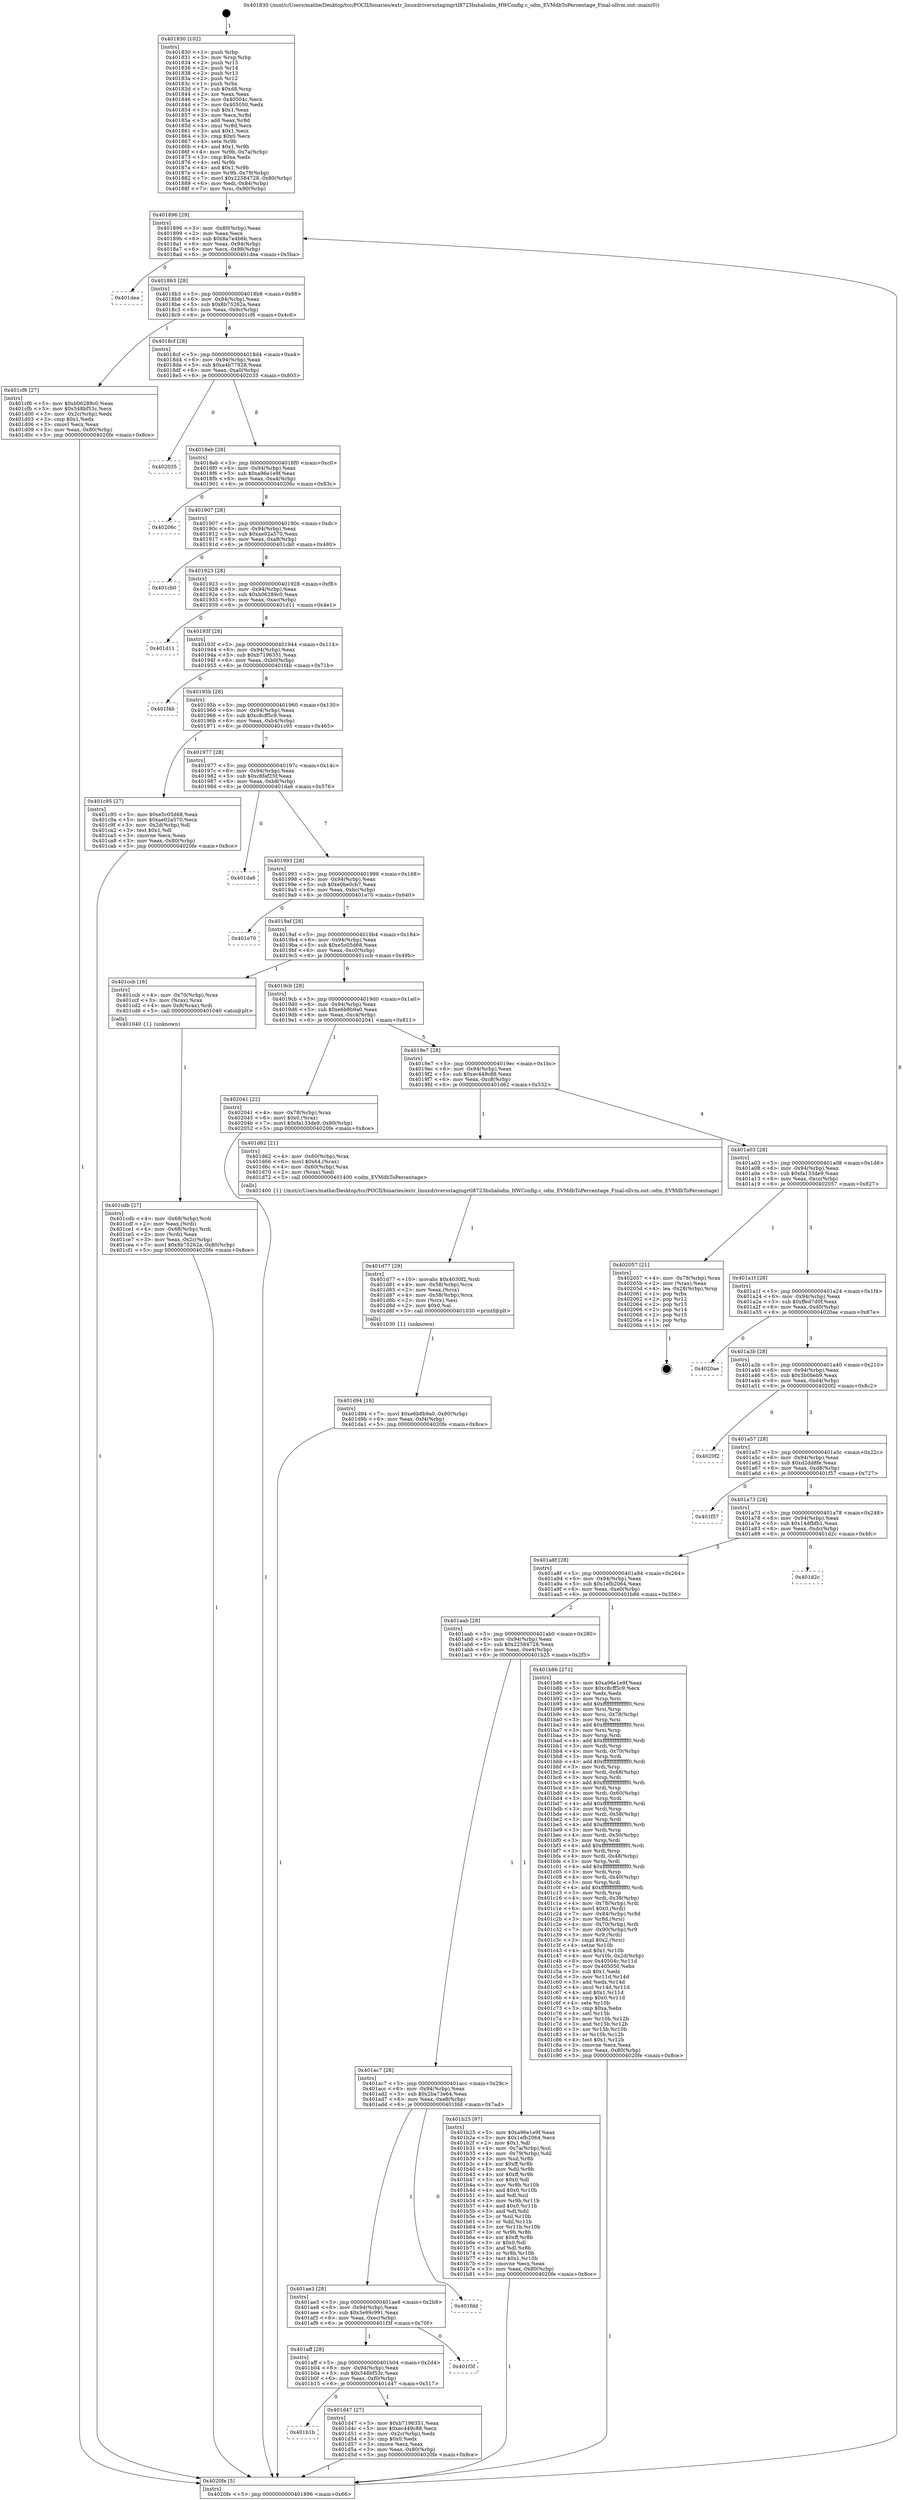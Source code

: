 digraph "0x401830" {
  label = "0x401830 (/mnt/c/Users/mathe/Desktop/tcc/POCII/binaries/extr_linuxdriversstagingrtl8723bshalodm_HWConfig.c_odm_EVMdbToPercentage_Final-ollvm.out::main(0))"
  labelloc = "t"
  node[shape=record]

  Entry [label="",width=0.3,height=0.3,shape=circle,fillcolor=black,style=filled]
  "0x401896" [label="{
     0x401896 [29]\l
     | [instrs]\l
     &nbsp;&nbsp;0x401896 \<+3\>: mov -0x80(%rbp),%eax\l
     &nbsp;&nbsp;0x401899 \<+2\>: mov %eax,%ecx\l
     &nbsp;&nbsp;0x40189b \<+6\>: sub $0x8a7e4b6b,%ecx\l
     &nbsp;&nbsp;0x4018a1 \<+6\>: mov %eax,-0x94(%rbp)\l
     &nbsp;&nbsp;0x4018a7 \<+6\>: mov %ecx,-0x98(%rbp)\l
     &nbsp;&nbsp;0x4018ad \<+6\>: je 0000000000401dea \<main+0x5ba\>\l
  }"]
  "0x401dea" [label="{
     0x401dea\l
  }", style=dashed]
  "0x4018b3" [label="{
     0x4018b3 [28]\l
     | [instrs]\l
     &nbsp;&nbsp;0x4018b3 \<+5\>: jmp 00000000004018b8 \<main+0x88\>\l
     &nbsp;&nbsp;0x4018b8 \<+6\>: mov -0x94(%rbp),%eax\l
     &nbsp;&nbsp;0x4018be \<+5\>: sub $0x8b75262a,%eax\l
     &nbsp;&nbsp;0x4018c3 \<+6\>: mov %eax,-0x9c(%rbp)\l
     &nbsp;&nbsp;0x4018c9 \<+6\>: je 0000000000401cf6 \<main+0x4c6\>\l
  }"]
  Exit [label="",width=0.3,height=0.3,shape=circle,fillcolor=black,style=filled,peripheries=2]
  "0x401cf6" [label="{
     0x401cf6 [27]\l
     | [instrs]\l
     &nbsp;&nbsp;0x401cf6 \<+5\>: mov $0xb06289c0,%eax\l
     &nbsp;&nbsp;0x401cfb \<+5\>: mov $0x548bf53c,%ecx\l
     &nbsp;&nbsp;0x401d00 \<+3\>: mov -0x2c(%rbp),%edx\l
     &nbsp;&nbsp;0x401d03 \<+3\>: cmp $0x1,%edx\l
     &nbsp;&nbsp;0x401d06 \<+3\>: cmovl %ecx,%eax\l
     &nbsp;&nbsp;0x401d09 \<+3\>: mov %eax,-0x80(%rbp)\l
     &nbsp;&nbsp;0x401d0c \<+5\>: jmp 00000000004020fe \<main+0x8ce\>\l
  }"]
  "0x4018cf" [label="{
     0x4018cf [28]\l
     | [instrs]\l
     &nbsp;&nbsp;0x4018cf \<+5\>: jmp 00000000004018d4 \<main+0xa4\>\l
     &nbsp;&nbsp;0x4018d4 \<+6\>: mov -0x94(%rbp),%eax\l
     &nbsp;&nbsp;0x4018da \<+5\>: sub $0xa4b77928,%eax\l
     &nbsp;&nbsp;0x4018df \<+6\>: mov %eax,-0xa0(%rbp)\l
     &nbsp;&nbsp;0x4018e5 \<+6\>: je 0000000000402035 \<main+0x805\>\l
  }"]
  "0x401d94" [label="{
     0x401d94 [18]\l
     | [instrs]\l
     &nbsp;&nbsp;0x401d94 \<+7\>: movl $0xe6b8b9a0,-0x80(%rbp)\l
     &nbsp;&nbsp;0x401d9b \<+6\>: mov %eax,-0xf4(%rbp)\l
     &nbsp;&nbsp;0x401da1 \<+5\>: jmp 00000000004020fe \<main+0x8ce\>\l
  }"]
  "0x402035" [label="{
     0x402035\l
  }", style=dashed]
  "0x4018eb" [label="{
     0x4018eb [28]\l
     | [instrs]\l
     &nbsp;&nbsp;0x4018eb \<+5\>: jmp 00000000004018f0 \<main+0xc0\>\l
     &nbsp;&nbsp;0x4018f0 \<+6\>: mov -0x94(%rbp),%eax\l
     &nbsp;&nbsp;0x4018f6 \<+5\>: sub $0xa96e1e9f,%eax\l
     &nbsp;&nbsp;0x4018fb \<+6\>: mov %eax,-0xa4(%rbp)\l
     &nbsp;&nbsp;0x401901 \<+6\>: je 000000000040206c \<main+0x83c\>\l
  }"]
  "0x401d77" [label="{
     0x401d77 [29]\l
     | [instrs]\l
     &nbsp;&nbsp;0x401d77 \<+10\>: movabs $0x4030f2,%rdi\l
     &nbsp;&nbsp;0x401d81 \<+4\>: mov -0x58(%rbp),%rcx\l
     &nbsp;&nbsp;0x401d85 \<+2\>: mov %eax,(%rcx)\l
     &nbsp;&nbsp;0x401d87 \<+4\>: mov -0x58(%rbp),%rcx\l
     &nbsp;&nbsp;0x401d8b \<+2\>: mov (%rcx),%esi\l
     &nbsp;&nbsp;0x401d8d \<+2\>: mov $0x0,%al\l
     &nbsp;&nbsp;0x401d8f \<+5\>: call 0000000000401030 \<printf@plt\>\l
     | [calls]\l
     &nbsp;&nbsp;0x401030 \{1\} (unknown)\l
  }"]
  "0x40206c" [label="{
     0x40206c\l
  }", style=dashed]
  "0x401907" [label="{
     0x401907 [28]\l
     | [instrs]\l
     &nbsp;&nbsp;0x401907 \<+5\>: jmp 000000000040190c \<main+0xdc\>\l
     &nbsp;&nbsp;0x40190c \<+6\>: mov -0x94(%rbp),%eax\l
     &nbsp;&nbsp;0x401912 \<+5\>: sub $0xae02a570,%eax\l
     &nbsp;&nbsp;0x401917 \<+6\>: mov %eax,-0xa8(%rbp)\l
     &nbsp;&nbsp;0x40191d \<+6\>: je 0000000000401cb0 \<main+0x480\>\l
  }"]
  "0x401b1b" [label="{
     0x401b1b\l
  }", style=dashed]
  "0x401cb0" [label="{
     0x401cb0\l
  }", style=dashed]
  "0x401923" [label="{
     0x401923 [28]\l
     | [instrs]\l
     &nbsp;&nbsp;0x401923 \<+5\>: jmp 0000000000401928 \<main+0xf8\>\l
     &nbsp;&nbsp;0x401928 \<+6\>: mov -0x94(%rbp),%eax\l
     &nbsp;&nbsp;0x40192e \<+5\>: sub $0xb06289c0,%eax\l
     &nbsp;&nbsp;0x401933 \<+6\>: mov %eax,-0xac(%rbp)\l
     &nbsp;&nbsp;0x401939 \<+6\>: je 0000000000401d11 \<main+0x4e1\>\l
  }"]
  "0x401d47" [label="{
     0x401d47 [27]\l
     | [instrs]\l
     &nbsp;&nbsp;0x401d47 \<+5\>: mov $0xb7196351,%eax\l
     &nbsp;&nbsp;0x401d4c \<+5\>: mov $0xec449c88,%ecx\l
     &nbsp;&nbsp;0x401d51 \<+3\>: mov -0x2c(%rbp),%edx\l
     &nbsp;&nbsp;0x401d54 \<+3\>: cmp $0x0,%edx\l
     &nbsp;&nbsp;0x401d57 \<+3\>: cmove %ecx,%eax\l
     &nbsp;&nbsp;0x401d5a \<+3\>: mov %eax,-0x80(%rbp)\l
     &nbsp;&nbsp;0x401d5d \<+5\>: jmp 00000000004020fe \<main+0x8ce\>\l
  }"]
  "0x401d11" [label="{
     0x401d11\l
  }", style=dashed]
  "0x40193f" [label="{
     0x40193f [28]\l
     | [instrs]\l
     &nbsp;&nbsp;0x40193f \<+5\>: jmp 0000000000401944 \<main+0x114\>\l
     &nbsp;&nbsp;0x401944 \<+6\>: mov -0x94(%rbp),%eax\l
     &nbsp;&nbsp;0x40194a \<+5\>: sub $0xb7196351,%eax\l
     &nbsp;&nbsp;0x40194f \<+6\>: mov %eax,-0xb0(%rbp)\l
     &nbsp;&nbsp;0x401955 \<+6\>: je 0000000000401f4b \<main+0x71b\>\l
  }"]
  "0x401aff" [label="{
     0x401aff [28]\l
     | [instrs]\l
     &nbsp;&nbsp;0x401aff \<+5\>: jmp 0000000000401b04 \<main+0x2d4\>\l
     &nbsp;&nbsp;0x401b04 \<+6\>: mov -0x94(%rbp),%eax\l
     &nbsp;&nbsp;0x401b0a \<+5\>: sub $0x548bf53c,%eax\l
     &nbsp;&nbsp;0x401b0f \<+6\>: mov %eax,-0xf0(%rbp)\l
     &nbsp;&nbsp;0x401b15 \<+6\>: je 0000000000401d47 \<main+0x517\>\l
  }"]
  "0x401f4b" [label="{
     0x401f4b\l
  }", style=dashed]
  "0x40195b" [label="{
     0x40195b [28]\l
     | [instrs]\l
     &nbsp;&nbsp;0x40195b \<+5\>: jmp 0000000000401960 \<main+0x130\>\l
     &nbsp;&nbsp;0x401960 \<+6\>: mov -0x94(%rbp),%eax\l
     &nbsp;&nbsp;0x401966 \<+5\>: sub $0xc8cff5c9,%eax\l
     &nbsp;&nbsp;0x40196b \<+6\>: mov %eax,-0xb4(%rbp)\l
     &nbsp;&nbsp;0x401971 \<+6\>: je 0000000000401c95 \<main+0x465\>\l
  }"]
  "0x401f3f" [label="{
     0x401f3f\l
  }", style=dashed]
  "0x401c95" [label="{
     0x401c95 [27]\l
     | [instrs]\l
     &nbsp;&nbsp;0x401c95 \<+5\>: mov $0xe5c05d68,%eax\l
     &nbsp;&nbsp;0x401c9a \<+5\>: mov $0xae02a570,%ecx\l
     &nbsp;&nbsp;0x401c9f \<+3\>: mov -0x2d(%rbp),%dl\l
     &nbsp;&nbsp;0x401ca2 \<+3\>: test $0x1,%dl\l
     &nbsp;&nbsp;0x401ca5 \<+3\>: cmovne %ecx,%eax\l
     &nbsp;&nbsp;0x401ca8 \<+3\>: mov %eax,-0x80(%rbp)\l
     &nbsp;&nbsp;0x401cab \<+5\>: jmp 00000000004020fe \<main+0x8ce\>\l
  }"]
  "0x401977" [label="{
     0x401977 [28]\l
     | [instrs]\l
     &nbsp;&nbsp;0x401977 \<+5\>: jmp 000000000040197c \<main+0x14c\>\l
     &nbsp;&nbsp;0x40197c \<+6\>: mov -0x94(%rbp),%eax\l
     &nbsp;&nbsp;0x401982 \<+5\>: sub $0xc8faf25f,%eax\l
     &nbsp;&nbsp;0x401987 \<+6\>: mov %eax,-0xb8(%rbp)\l
     &nbsp;&nbsp;0x40198d \<+6\>: je 0000000000401da6 \<main+0x576\>\l
  }"]
  "0x401ae3" [label="{
     0x401ae3 [28]\l
     | [instrs]\l
     &nbsp;&nbsp;0x401ae3 \<+5\>: jmp 0000000000401ae8 \<main+0x2b8\>\l
     &nbsp;&nbsp;0x401ae8 \<+6\>: mov -0x94(%rbp),%eax\l
     &nbsp;&nbsp;0x401aee \<+5\>: sub $0x3e99c991,%eax\l
     &nbsp;&nbsp;0x401af3 \<+6\>: mov %eax,-0xec(%rbp)\l
     &nbsp;&nbsp;0x401af9 \<+6\>: je 0000000000401f3f \<main+0x70f\>\l
  }"]
  "0x401da6" [label="{
     0x401da6\l
  }", style=dashed]
  "0x401993" [label="{
     0x401993 [28]\l
     | [instrs]\l
     &nbsp;&nbsp;0x401993 \<+5\>: jmp 0000000000401998 \<main+0x168\>\l
     &nbsp;&nbsp;0x401998 \<+6\>: mov -0x94(%rbp),%eax\l
     &nbsp;&nbsp;0x40199e \<+5\>: sub $0xe0be0cb7,%eax\l
     &nbsp;&nbsp;0x4019a3 \<+6\>: mov %eax,-0xbc(%rbp)\l
     &nbsp;&nbsp;0x4019a9 \<+6\>: je 0000000000401e70 \<main+0x640\>\l
  }"]
  "0x401fdd" [label="{
     0x401fdd\l
  }", style=dashed]
  "0x401e70" [label="{
     0x401e70\l
  }", style=dashed]
  "0x4019af" [label="{
     0x4019af [28]\l
     | [instrs]\l
     &nbsp;&nbsp;0x4019af \<+5\>: jmp 00000000004019b4 \<main+0x184\>\l
     &nbsp;&nbsp;0x4019b4 \<+6\>: mov -0x94(%rbp),%eax\l
     &nbsp;&nbsp;0x4019ba \<+5\>: sub $0xe5c05d68,%eax\l
     &nbsp;&nbsp;0x4019bf \<+6\>: mov %eax,-0xc0(%rbp)\l
     &nbsp;&nbsp;0x4019c5 \<+6\>: je 0000000000401ccb \<main+0x49b\>\l
  }"]
  "0x401cdb" [label="{
     0x401cdb [27]\l
     | [instrs]\l
     &nbsp;&nbsp;0x401cdb \<+4\>: mov -0x68(%rbp),%rdi\l
     &nbsp;&nbsp;0x401cdf \<+2\>: mov %eax,(%rdi)\l
     &nbsp;&nbsp;0x401ce1 \<+4\>: mov -0x68(%rbp),%rdi\l
     &nbsp;&nbsp;0x401ce5 \<+2\>: mov (%rdi),%eax\l
     &nbsp;&nbsp;0x401ce7 \<+3\>: mov %eax,-0x2c(%rbp)\l
     &nbsp;&nbsp;0x401cea \<+7\>: movl $0x8b75262a,-0x80(%rbp)\l
     &nbsp;&nbsp;0x401cf1 \<+5\>: jmp 00000000004020fe \<main+0x8ce\>\l
  }"]
  "0x401ccb" [label="{
     0x401ccb [16]\l
     | [instrs]\l
     &nbsp;&nbsp;0x401ccb \<+4\>: mov -0x70(%rbp),%rax\l
     &nbsp;&nbsp;0x401ccf \<+3\>: mov (%rax),%rax\l
     &nbsp;&nbsp;0x401cd2 \<+4\>: mov 0x8(%rax),%rdi\l
     &nbsp;&nbsp;0x401cd6 \<+5\>: call 0000000000401040 \<atoi@plt\>\l
     | [calls]\l
     &nbsp;&nbsp;0x401040 \{1\} (unknown)\l
  }"]
  "0x4019cb" [label="{
     0x4019cb [28]\l
     | [instrs]\l
     &nbsp;&nbsp;0x4019cb \<+5\>: jmp 00000000004019d0 \<main+0x1a0\>\l
     &nbsp;&nbsp;0x4019d0 \<+6\>: mov -0x94(%rbp),%eax\l
     &nbsp;&nbsp;0x4019d6 \<+5\>: sub $0xe6b8b9a0,%eax\l
     &nbsp;&nbsp;0x4019db \<+6\>: mov %eax,-0xc4(%rbp)\l
     &nbsp;&nbsp;0x4019e1 \<+6\>: je 0000000000402041 \<main+0x811\>\l
  }"]
  "0x401830" [label="{
     0x401830 [102]\l
     | [instrs]\l
     &nbsp;&nbsp;0x401830 \<+1\>: push %rbp\l
     &nbsp;&nbsp;0x401831 \<+3\>: mov %rsp,%rbp\l
     &nbsp;&nbsp;0x401834 \<+2\>: push %r15\l
     &nbsp;&nbsp;0x401836 \<+2\>: push %r14\l
     &nbsp;&nbsp;0x401838 \<+2\>: push %r13\l
     &nbsp;&nbsp;0x40183a \<+2\>: push %r12\l
     &nbsp;&nbsp;0x40183c \<+1\>: push %rbx\l
     &nbsp;&nbsp;0x40183d \<+7\>: sub $0xd8,%rsp\l
     &nbsp;&nbsp;0x401844 \<+2\>: xor %eax,%eax\l
     &nbsp;&nbsp;0x401846 \<+7\>: mov 0x40504c,%ecx\l
     &nbsp;&nbsp;0x40184d \<+7\>: mov 0x405050,%edx\l
     &nbsp;&nbsp;0x401854 \<+3\>: sub $0x1,%eax\l
     &nbsp;&nbsp;0x401857 \<+3\>: mov %ecx,%r8d\l
     &nbsp;&nbsp;0x40185a \<+3\>: add %eax,%r8d\l
     &nbsp;&nbsp;0x40185d \<+4\>: imul %r8d,%ecx\l
     &nbsp;&nbsp;0x401861 \<+3\>: and $0x1,%ecx\l
     &nbsp;&nbsp;0x401864 \<+3\>: cmp $0x0,%ecx\l
     &nbsp;&nbsp;0x401867 \<+4\>: sete %r9b\l
     &nbsp;&nbsp;0x40186b \<+4\>: and $0x1,%r9b\l
     &nbsp;&nbsp;0x40186f \<+4\>: mov %r9b,-0x7a(%rbp)\l
     &nbsp;&nbsp;0x401873 \<+3\>: cmp $0xa,%edx\l
     &nbsp;&nbsp;0x401876 \<+4\>: setl %r9b\l
     &nbsp;&nbsp;0x40187a \<+4\>: and $0x1,%r9b\l
     &nbsp;&nbsp;0x40187e \<+4\>: mov %r9b,-0x79(%rbp)\l
     &nbsp;&nbsp;0x401882 \<+7\>: movl $0x22584728,-0x80(%rbp)\l
     &nbsp;&nbsp;0x401889 \<+6\>: mov %edi,-0x84(%rbp)\l
     &nbsp;&nbsp;0x40188f \<+7\>: mov %rsi,-0x90(%rbp)\l
  }"]
  "0x402041" [label="{
     0x402041 [22]\l
     | [instrs]\l
     &nbsp;&nbsp;0x402041 \<+4\>: mov -0x78(%rbp),%rax\l
     &nbsp;&nbsp;0x402045 \<+6\>: movl $0x0,(%rax)\l
     &nbsp;&nbsp;0x40204b \<+7\>: movl $0xfa133de9,-0x80(%rbp)\l
     &nbsp;&nbsp;0x402052 \<+5\>: jmp 00000000004020fe \<main+0x8ce\>\l
  }"]
  "0x4019e7" [label="{
     0x4019e7 [28]\l
     | [instrs]\l
     &nbsp;&nbsp;0x4019e7 \<+5\>: jmp 00000000004019ec \<main+0x1bc\>\l
     &nbsp;&nbsp;0x4019ec \<+6\>: mov -0x94(%rbp),%eax\l
     &nbsp;&nbsp;0x4019f2 \<+5\>: sub $0xec449c88,%eax\l
     &nbsp;&nbsp;0x4019f7 \<+6\>: mov %eax,-0xc8(%rbp)\l
     &nbsp;&nbsp;0x4019fd \<+6\>: je 0000000000401d62 \<main+0x532\>\l
  }"]
  "0x4020fe" [label="{
     0x4020fe [5]\l
     | [instrs]\l
     &nbsp;&nbsp;0x4020fe \<+5\>: jmp 0000000000401896 \<main+0x66\>\l
  }"]
  "0x401d62" [label="{
     0x401d62 [21]\l
     | [instrs]\l
     &nbsp;&nbsp;0x401d62 \<+4\>: mov -0x60(%rbp),%rax\l
     &nbsp;&nbsp;0x401d66 \<+6\>: movl $0x64,(%rax)\l
     &nbsp;&nbsp;0x401d6c \<+4\>: mov -0x60(%rbp),%rax\l
     &nbsp;&nbsp;0x401d70 \<+2\>: mov (%rax),%edi\l
     &nbsp;&nbsp;0x401d72 \<+5\>: call 0000000000401400 \<odm_EVMdbToPercentage\>\l
     | [calls]\l
     &nbsp;&nbsp;0x401400 \{1\} (/mnt/c/Users/mathe/Desktop/tcc/POCII/binaries/extr_linuxdriversstagingrtl8723bshalodm_HWConfig.c_odm_EVMdbToPercentage_Final-ollvm.out::odm_EVMdbToPercentage)\l
  }"]
  "0x401a03" [label="{
     0x401a03 [28]\l
     | [instrs]\l
     &nbsp;&nbsp;0x401a03 \<+5\>: jmp 0000000000401a08 \<main+0x1d8\>\l
     &nbsp;&nbsp;0x401a08 \<+6\>: mov -0x94(%rbp),%eax\l
     &nbsp;&nbsp;0x401a0e \<+5\>: sub $0xfa133de9,%eax\l
     &nbsp;&nbsp;0x401a13 \<+6\>: mov %eax,-0xcc(%rbp)\l
     &nbsp;&nbsp;0x401a19 \<+6\>: je 0000000000402057 \<main+0x827\>\l
  }"]
  "0x401ac7" [label="{
     0x401ac7 [28]\l
     | [instrs]\l
     &nbsp;&nbsp;0x401ac7 \<+5\>: jmp 0000000000401acc \<main+0x29c\>\l
     &nbsp;&nbsp;0x401acc \<+6\>: mov -0x94(%rbp),%eax\l
     &nbsp;&nbsp;0x401ad2 \<+5\>: sub $0x2ba73e64,%eax\l
     &nbsp;&nbsp;0x401ad7 \<+6\>: mov %eax,-0xe8(%rbp)\l
     &nbsp;&nbsp;0x401add \<+6\>: je 0000000000401fdd \<main+0x7ad\>\l
  }"]
  "0x402057" [label="{
     0x402057 [21]\l
     | [instrs]\l
     &nbsp;&nbsp;0x402057 \<+4\>: mov -0x78(%rbp),%rax\l
     &nbsp;&nbsp;0x40205b \<+2\>: mov (%rax),%eax\l
     &nbsp;&nbsp;0x40205d \<+4\>: lea -0x28(%rbp),%rsp\l
     &nbsp;&nbsp;0x402061 \<+1\>: pop %rbx\l
     &nbsp;&nbsp;0x402062 \<+2\>: pop %r12\l
     &nbsp;&nbsp;0x402064 \<+2\>: pop %r13\l
     &nbsp;&nbsp;0x402066 \<+2\>: pop %r14\l
     &nbsp;&nbsp;0x402068 \<+2\>: pop %r15\l
     &nbsp;&nbsp;0x40206a \<+1\>: pop %rbp\l
     &nbsp;&nbsp;0x40206b \<+1\>: ret\l
  }"]
  "0x401a1f" [label="{
     0x401a1f [28]\l
     | [instrs]\l
     &nbsp;&nbsp;0x401a1f \<+5\>: jmp 0000000000401a24 \<main+0x1f4\>\l
     &nbsp;&nbsp;0x401a24 \<+6\>: mov -0x94(%rbp),%eax\l
     &nbsp;&nbsp;0x401a2a \<+5\>: sub $0xffed7d0f,%eax\l
     &nbsp;&nbsp;0x401a2f \<+6\>: mov %eax,-0xd0(%rbp)\l
     &nbsp;&nbsp;0x401a35 \<+6\>: je 00000000004020ae \<main+0x87e\>\l
  }"]
  "0x401b25" [label="{
     0x401b25 [97]\l
     | [instrs]\l
     &nbsp;&nbsp;0x401b25 \<+5\>: mov $0xa96e1e9f,%eax\l
     &nbsp;&nbsp;0x401b2a \<+5\>: mov $0x1efb2064,%ecx\l
     &nbsp;&nbsp;0x401b2f \<+2\>: mov $0x1,%dl\l
     &nbsp;&nbsp;0x401b31 \<+4\>: mov -0x7a(%rbp),%sil\l
     &nbsp;&nbsp;0x401b35 \<+4\>: mov -0x79(%rbp),%dil\l
     &nbsp;&nbsp;0x401b39 \<+3\>: mov %sil,%r8b\l
     &nbsp;&nbsp;0x401b3c \<+4\>: xor $0xff,%r8b\l
     &nbsp;&nbsp;0x401b40 \<+3\>: mov %dil,%r9b\l
     &nbsp;&nbsp;0x401b43 \<+4\>: xor $0xff,%r9b\l
     &nbsp;&nbsp;0x401b47 \<+3\>: xor $0x0,%dl\l
     &nbsp;&nbsp;0x401b4a \<+3\>: mov %r8b,%r10b\l
     &nbsp;&nbsp;0x401b4d \<+4\>: and $0x0,%r10b\l
     &nbsp;&nbsp;0x401b51 \<+3\>: and %dl,%sil\l
     &nbsp;&nbsp;0x401b54 \<+3\>: mov %r9b,%r11b\l
     &nbsp;&nbsp;0x401b57 \<+4\>: and $0x0,%r11b\l
     &nbsp;&nbsp;0x401b5b \<+3\>: and %dl,%dil\l
     &nbsp;&nbsp;0x401b5e \<+3\>: or %sil,%r10b\l
     &nbsp;&nbsp;0x401b61 \<+3\>: or %dil,%r11b\l
     &nbsp;&nbsp;0x401b64 \<+3\>: xor %r11b,%r10b\l
     &nbsp;&nbsp;0x401b67 \<+3\>: or %r9b,%r8b\l
     &nbsp;&nbsp;0x401b6a \<+4\>: xor $0xff,%r8b\l
     &nbsp;&nbsp;0x401b6e \<+3\>: or $0x0,%dl\l
     &nbsp;&nbsp;0x401b71 \<+3\>: and %dl,%r8b\l
     &nbsp;&nbsp;0x401b74 \<+3\>: or %r8b,%r10b\l
     &nbsp;&nbsp;0x401b77 \<+4\>: test $0x1,%r10b\l
     &nbsp;&nbsp;0x401b7b \<+3\>: cmovne %ecx,%eax\l
     &nbsp;&nbsp;0x401b7e \<+3\>: mov %eax,-0x80(%rbp)\l
     &nbsp;&nbsp;0x401b81 \<+5\>: jmp 00000000004020fe \<main+0x8ce\>\l
  }"]
  "0x4020ae" [label="{
     0x4020ae\l
  }", style=dashed]
  "0x401a3b" [label="{
     0x401a3b [28]\l
     | [instrs]\l
     &nbsp;&nbsp;0x401a3b \<+5\>: jmp 0000000000401a40 \<main+0x210\>\l
     &nbsp;&nbsp;0x401a40 \<+6\>: mov -0x94(%rbp),%eax\l
     &nbsp;&nbsp;0x401a46 \<+5\>: sub $0x3b0beb9,%eax\l
     &nbsp;&nbsp;0x401a4b \<+6\>: mov %eax,-0xd4(%rbp)\l
     &nbsp;&nbsp;0x401a51 \<+6\>: je 00000000004020f2 \<main+0x8c2\>\l
  }"]
  "0x401aab" [label="{
     0x401aab [28]\l
     | [instrs]\l
     &nbsp;&nbsp;0x401aab \<+5\>: jmp 0000000000401ab0 \<main+0x280\>\l
     &nbsp;&nbsp;0x401ab0 \<+6\>: mov -0x94(%rbp),%eax\l
     &nbsp;&nbsp;0x401ab6 \<+5\>: sub $0x22584728,%eax\l
     &nbsp;&nbsp;0x401abb \<+6\>: mov %eax,-0xe4(%rbp)\l
     &nbsp;&nbsp;0x401ac1 \<+6\>: je 0000000000401b25 \<main+0x2f5\>\l
  }"]
  "0x4020f2" [label="{
     0x4020f2\l
  }", style=dashed]
  "0x401a57" [label="{
     0x401a57 [28]\l
     | [instrs]\l
     &nbsp;&nbsp;0x401a57 \<+5\>: jmp 0000000000401a5c \<main+0x22c\>\l
     &nbsp;&nbsp;0x401a5c \<+6\>: mov -0x94(%rbp),%eax\l
     &nbsp;&nbsp;0x401a62 \<+5\>: sub $0xd2dd8fe,%eax\l
     &nbsp;&nbsp;0x401a67 \<+6\>: mov %eax,-0xd8(%rbp)\l
     &nbsp;&nbsp;0x401a6d \<+6\>: je 0000000000401f57 \<main+0x727\>\l
  }"]
  "0x401b86" [label="{
     0x401b86 [271]\l
     | [instrs]\l
     &nbsp;&nbsp;0x401b86 \<+5\>: mov $0xa96e1e9f,%eax\l
     &nbsp;&nbsp;0x401b8b \<+5\>: mov $0xc8cff5c9,%ecx\l
     &nbsp;&nbsp;0x401b90 \<+2\>: xor %edx,%edx\l
     &nbsp;&nbsp;0x401b92 \<+3\>: mov %rsp,%rsi\l
     &nbsp;&nbsp;0x401b95 \<+4\>: add $0xfffffffffffffff0,%rsi\l
     &nbsp;&nbsp;0x401b99 \<+3\>: mov %rsi,%rsp\l
     &nbsp;&nbsp;0x401b9c \<+4\>: mov %rsi,-0x78(%rbp)\l
     &nbsp;&nbsp;0x401ba0 \<+3\>: mov %rsp,%rsi\l
     &nbsp;&nbsp;0x401ba3 \<+4\>: add $0xfffffffffffffff0,%rsi\l
     &nbsp;&nbsp;0x401ba7 \<+3\>: mov %rsi,%rsp\l
     &nbsp;&nbsp;0x401baa \<+3\>: mov %rsp,%rdi\l
     &nbsp;&nbsp;0x401bad \<+4\>: add $0xfffffffffffffff0,%rdi\l
     &nbsp;&nbsp;0x401bb1 \<+3\>: mov %rdi,%rsp\l
     &nbsp;&nbsp;0x401bb4 \<+4\>: mov %rdi,-0x70(%rbp)\l
     &nbsp;&nbsp;0x401bb8 \<+3\>: mov %rsp,%rdi\l
     &nbsp;&nbsp;0x401bbb \<+4\>: add $0xfffffffffffffff0,%rdi\l
     &nbsp;&nbsp;0x401bbf \<+3\>: mov %rdi,%rsp\l
     &nbsp;&nbsp;0x401bc2 \<+4\>: mov %rdi,-0x68(%rbp)\l
     &nbsp;&nbsp;0x401bc6 \<+3\>: mov %rsp,%rdi\l
     &nbsp;&nbsp;0x401bc9 \<+4\>: add $0xfffffffffffffff0,%rdi\l
     &nbsp;&nbsp;0x401bcd \<+3\>: mov %rdi,%rsp\l
     &nbsp;&nbsp;0x401bd0 \<+4\>: mov %rdi,-0x60(%rbp)\l
     &nbsp;&nbsp;0x401bd4 \<+3\>: mov %rsp,%rdi\l
     &nbsp;&nbsp;0x401bd7 \<+4\>: add $0xfffffffffffffff0,%rdi\l
     &nbsp;&nbsp;0x401bdb \<+3\>: mov %rdi,%rsp\l
     &nbsp;&nbsp;0x401bde \<+4\>: mov %rdi,-0x58(%rbp)\l
     &nbsp;&nbsp;0x401be2 \<+3\>: mov %rsp,%rdi\l
     &nbsp;&nbsp;0x401be5 \<+4\>: add $0xfffffffffffffff0,%rdi\l
     &nbsp;&nbsp;0x401be9 \<+3\>: mov %rdi,%rsp\l
     &nbsp;&nbsp;0x401bec \<+4\>: mov %rdi,-0x50(%rbp)\l
     &nbsp;&nbsp;0x401bf0 \<+3\>: mov %rsp,%rdi\l
     &nbsp;&nbsp;0x401bf3 \<+4\>: add $0xfffffffffffffff0,%rdi\l
     &nbsp;&nbsp;0x401bf7 \<+3\>: mov %rdi,%rsp\l
     &nbsp;&nbsp;0x401bfa \<+4\>: mov %rdi,-0x48(%rbp)\l
     &nbsp;&nbsp;0x401bfe \<+3\>: mov %rsp,%rdi\l
     &nbsp;&nbsp;0x401c01 \<+4\>: add $0xfffffffffffffff0,%rdi\l
     &nbsp;&nbsp;0x401c05 \<+3\>: mov %rdi,%rsp\l
     &nbsp;&nbsp;0x401c08 \<+4\>: mov %rdi,-0x40(%rbp)\l
     &nbsp;&nbsp;0x401c0c \<+3\>: mov %rsp,%rdi\l
     &nbsp;&nbsp;0x401c0f \<+4\>: add $0xfffffffffffffff0,%rdi\l
     &nbsp;&nbsp;0x401c13 \<+3\>: mov %rdi,%rsp\l
     &nbsp;&nbsp;0x401c16 \<+4\>: mov %rdi,-0x38(%rbp)\l
     &nbsp;&nbsp;0x401c1a \<+4\>: mov -0x78(%rbp),%rdi\l
     &nbsp;&nbsp;0x401c1e \<+6\>: movl $0x0,(%rdi)\l
     &nbsp;&nbsp;0x401c24 \<+7\>: mov -0x84(%rbp),%r8d\l
     &nbsp;&nbsp;0x401c2b \<+3\>: mov %r8d,(%rsi)\l
     &nbsp;&nbsp;0x401c2e \<+4\>: mov -0x70(%rbp),%rdi\l
     &nbsp;&nbsp;0x401c32 \<+7\>: mov -0x90(%rbp),%r9\l
     &nbsp;&nbsp;0x401c39 \<+3\>: mov %r9,(%rdi)\l
     &nbsp;&nbsp;0x401c3c \<+3\>: cmpl $0x2,(%rsi)\l
     &nbsp;&nbsp;0x401c3f \<+4\>: setne %r10b\l
     &nbsp;&nbsp;0x401c43 \<+4\>: and $0x1,%r10b\l
     &nbsp;&nbsp;0x401c47 \<+4\>: mov %r10b,-0x2d(%rbp)\l
     &nbsp;&nbsp;0x401c4b \<+8\>: mov 0x40504c,%r11d\l
     &nbsp;&nbsp;0x401c53 \<+7\>: mov 0x405050,%ebx\l
     &nbsp;&nbsp;0x401c5a \<+3\>: sub $0x1,%edx\l
     &nbsp;&nbsp;0x401c5d \<+3\>: mov %r11d,%r14d\l
     &nbsp;&nbsp;0x401c60 \<+3\>: add %edx,%r14d\l
     &nbsp;&nbsp;0x401c63 \<+4\>: imul %r14d,%r11d\l
     &nbsp;&nbsp;0x401c67 \<+4\>: and $0x1,%r11d\l
     &nbsp;&nbsp;0x401c6b \<+4\>: cmp $0x0,%r11d\l
     &nbsp;&nbsp;0x401c6f \<+4\>: sete %r10b\l
     &nbsp;&nbsp;0x401c73 \<+3\>: cmp $0xa,%ebx\l
     &nbsp;&nbsp;0x401c76 \<+4\>: setl %r15b\l
     &nbsp;&nbsp;0x401c7a \<+3\>: mov %r10b,%r12b\l
     &nbsp;&nbsp;0x401c7d \<+3\>: and %r15b,%r12b\l
     &nbsp;&nbsp;0x401c80 \<+3\>: xor %r15b,%r10b\l
     &nbsp;&nbsp;0x401c83 \<+3\>: or %r10b,%r12b\l
     &nbsp;&nbsp;0x401c86 \<+4\>: test $0x1,%r12b\l
     &nbsp;&nbsp;0x401c8a \<+3\>: cmovne %ecx,%eax\l
     &nbsp;&nbsp;0x401c8d \<+3\>: mov %eax,-0x80(%rbp)\l
     &nbsp;&nbsp;0x401c90 \<+5\>: jmp 00000000004020fe \<main+0x8ce\>\l
  }"]
  "0x401f57" [label="{
     0x401f57\l
  }", style=dashed]
  "0x401a73" [label="{
     0x401a73 [28]\l
     | [instrs]\l
     &nbsp;&nbsp;0x401a73 \<+5\>: jmp 0000000000401a78 \<main+0x248\>\l
     &nbsp;&nbsp;0x401a78 \<+6\>: mov -0x94(%rbp),%eax\l
     &nbsp;&nbsp;0x401a7e \<+5\>: sub $0x14dfbfb1,%eax\l
     &nbsp;&nbsp;0x401a83 \<+6\>: mov %eax,-0xdc(%rbp)\l
     &nbsp;&nbsp;0x401a89 \<+6\>: je 0000000000401d2c \<main+0x4fc\>\l
  }"]
  "0x401a8f" [label="{
     0x401a8f [28]\l
     | [instrs]\l
     &nbsp;&nbsp;0x401a8f \<+5\>: jmp 0000000000401a94 \<main+0x264\>\l
     &nbsp;&nbsp;0x401a94 \<+6\>: mov -0x94(%rbp),%eax\l
     &nbsp;&nbsp;0x401a9a \<+5\>: sub $0x1efb2064,%eax\l
     &nbsp;&nbsp;0x401a9f \<+6\>: mov %eax,-0xe0(%rbp)\l
     &nbsp;&nbsp;0x401aa5 \<+6\>: je 0000000000401b86 \<main+0x356\>\l
  }"]
  "0x401d2c" [label="{
     0x401d2c\l
  }", style=dashed]
  Entry -> "0x401830" [label=" 1"]
  "0x401896" -> "0x401dea" [label=" 0"]
  "0x401896" -> "0x4018b3" [label=" 9"]
  "0x402057" -> Exit [label=" 1"]
  "0x4018b3" -> "0x401cf6" [label=" 1"]
  "0x4018b3" -> "0x4018cf" [label=" 8"]
  "0x402041" -> "0x4020fe" [label=" 1"]
  "0x4018cf" -> "0x402035" [label=" 0"]
  "0x4018cf" -> "0x4018eb" [label=" 8"]
  "0x401d94" -> "0x4020fe" [label=" 1"]
  "0x4018eb" -> "0x40206c" [label=" 0"]
  "0x4018eb" -> "0x401907" [label=" 8"]
  "0x401d77" -> "0x401d94" [label=" 1"]
  "0x401907" -> "0x401cb0" [label=" 0"]
  "0x401907" -> "0x401923" [label=" 8"]
  "0x401d62" -> "0x401d77" [label=" 1"]
  "0x401923" -> "0x401d11" [label=" 0"]
  "0x401923" -> "0x40193f" [label=" 8"]
  "0x401d47" -> "0x4020fe" [label=" 1"]
  "0x40193f" -> "0x401f4b" [label=" 0"]
  "0x40193f" -> "0x40195b" [label=" 8"]
  "0x401aff" -> "0x401d47" [label=" 1"]
  "0x40195b" -> "0x401c95" [label=" 1"]
  "0x40195b" -> "0x401977" [label=" 7"]
  "0x401aff" -> "0x401b1b" [label=" 0"]
  "0x401977" -> "0x401da6" [label=" 0"]
  "0x401977" -> "0x401993" [label=" 7"]
  "0x401ae3" -> "0x401f3f" [label=" 0"]
  "0x401993" -> "0x401e70" [label=" 0"]
  "0x401993" -> "0x4019af" [label=" 7"]
  "0x401ae3" -> "0x401aff" [label=" 1"]
  "0x4019af" -> "0x401ccb" [label=" 1"]
  "0x4019af" -> "0x4019cb" [label=" 6"]
  "0x401ac7" -> "0x401fdd" [label=" 0"]
  "0x4019cb" -> "0x402041" [label=" 1"]
  "0x4019cb" -> "0x4019e7" [label=" 5"]
  "0x401cf6" -> "0x4020fe" [label=" 1"]
  "0x4019e7" -> "0x401d62" [label=" 1"]
  "0x4019e7" -> "0x401a03" [label=" 4"]
  "0x401cdb" -> "0x4020fe" [label=" 1"]
  "0x401a03" -> "0x402057" [label=" 1"]
  "0x401a03" -> "0x401a1f" [label=" 3"]
  "0x401ccb" -> "0x401cdb" [label=" 1"]
  "0x401a1f" -> "0x4020ae" [label=" 0"]
  "0x401a1f" -> "0x401a3b" [label=" 3"]
  "0x401c95" -> "0x4020fe" [label=" 1"]
  "0x401a3b" -> "0x4020f2" [label=" 0"]
  "0x401a3b" -> "0x401a57" [label=" 3"]
  "0x401ac7" -> "0x401ae3" [label=" 1"]
  "0x401a57" -> "0x401f57" [label=" 0"]
  "0x401a57" -> "0x401a73" [label=" 3"]
  "0x4020fe" -> "0x401896" [label=" 8"]
  "0x401a73" -> "0x401d2c" [label=" 0"]
  "0x401a73" -> "0x401a8f" [label=" 3"]
  "0x401830" -> "0x401896" [label=" 1"]
  "0x401a8f" -> "0x401b86" [label=" 1"]
  "0x401a8f" -> "0x401aab" [label=" 2"]
  "0x401b86" -> "0x4020fe" [label=" 1"]
  "0x401aab" -> "0x401b25" [label=" 1"]
  "0x401aab" -> "0x401ac7" [label=" 1"]
  "0x401b25" -> "0x4020fe" [label=" 1"]
}
